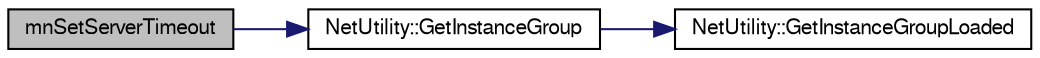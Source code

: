 digraph G
{
  edge [fontname="FreeSans",fontsize="10",labelfontname="FreeSans",labelfontsize="10"];
  node [fontname="FreeSans",fontsize="10",shape=record];
  rankdir=LR;
  Node1 [label="mnSetServerTimeout",height=0.2,width=0.4,color="black", fillcolor="grey75", style="filled" fontcolor="black"];
  Node1 -> Node2 [color="midnightblue",fontsize="10",style="solid"];
  Node2 [label="NetUtility::GetInstanceGroup",height=0.2,width=0.4,color="black", fillcolor="white", style="filled",URL="$class_net_utility.html#ae66ffeb5d6e0092c8bedc44f73392200"];
  Node2 -> Node3 [color="midnightblue",fontsize="10",style="solid"];
  Node3 [label="NetUtility::GetInstanceGroupLoaded",height=0.2,width=0.4,color="black", fillcolor="white", style="filled",URL="$class_net_utility.html#a32aef288e7a5b6d3bb0eb2fb52593d7d"];
}
